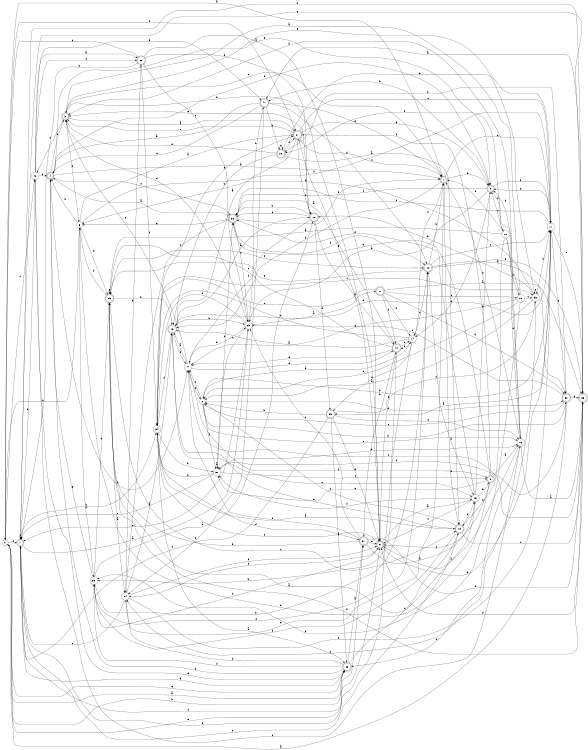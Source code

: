 digraph n33_1 {
__start0 [label="" shape="none"];

rankdir=LR;
size="8,5";

s0 [style="filled", color="black", fillcolor="white" shape="circle", label="0"];
s1 [style="rounded,filled", color="black", fillcolor="white" shape="doublecircle", label="1"];
s2 [style="filled", color="black", fillcolor="white" shape="circle", label="2"];
s3 [style="rounded,filled", color="black", fillcolor="white" shape="doublecircle", label="3"];
s4 [style="rounded,filled", color="black", fillcolor="white" shape="doublecircle", label="4"];
s5 [style="rounded,filled", color="black", fillcolor="white" shape="doublecircle", label="5"];
s6 [style="filled", color="black", fillcolor="white" shape="circle", label="6"];
s7 [style="rounded,filled", color="black", fillcolor="white" shape="doublecircle", label="7"];
s8 [style="rounded,filled", color="black", fillcolor="white" shape="doublecircle", label="8"];
s9 [style="rounded,filled", color="black", fillcolor="white" shape="doublecircle", label="9"];
s10 [style="filled", color="black", fillcolor="white" shape="circle", label="10"];
s11 [style="filled", color="black", fillcolor="white" shape="circle", label="11"];
s12 [style="rounded,filled", color="black", fillcolor="white" shape="doublecircle", label="12"];
s13 [style="rounded,filled", color="black", fillcolor="white" shape="doublecircle", label="13"];
s14 [style="filled", color="black", fillcolor="white" shape="circle", label="14"];
s15 [style="filled", color="black", fillcolor="white" shape="circle", label="15"];
s16 [style="filled", color="black", fillcolor="white" shape="circle", label="16"];
s17 [style="filled", color="black", fillcolor="white" shape="circle", label="17"];
s18 [style="rounded,filled", color="black", fillcolor="white" shape="doublecircle", label="18"];
s19 [style="rounded,filled", color="black", fillcolor="white" shape="doublecircle", label="19"];
s20 [style="rounded,filled", color="black", fillcolor="white" shape="doublecircle", label="20"];
s21 [style="rounded,filled", color="black", fillcolor="white" shape="doublecircle", label="21"];
s22 [style="filled", color="black", fillcolor="white" shape="circle", label="22"];
s23 [style="filled", color="black", fillcolor="white" shape="circle", label="23"];
s24 [style="filled", color="black", fillcolor="white" shape="circle", label="24"];
s25 [style="rounded,filled", color="black", fillcolor="white" shape="doublecircle", label="25"];
s26 [style="rounded,filled", color="black", fillcolor="white" shape="doublecircle", label="26"];
s27 [style="rounded,filled", color="black", fillcolor="white" shape="doublecircle", label="27"];
s28 [style="rounded,filled", color="black", fillcolor="white" shape="doublecircle", label="28"];
s29 [style="filled", color="black", fillcolor="white" shape="circle", label="29"];
s30 [style="rounded,filled", color="black", fillcolor="white" shape="doublecircle", label="30"];
s31 [style="filled", color="black", fillcolor="white" shape="circle", label="31"];
s32 [style="rounded,filled", color="black", fillcolor="white" shape="doublecircle", label="32"];
s33 [style="filled", color="black", fillcolor="white" shape="circle", label="33"];
s34 [style="filled", color="black", fillcolor="white" shape="circle", label="34"];
s35 [style="rounded,filled", color="black", fillcolor="white" shape="doublecircle", label="35"];
s36 [style="rounded,filled", color="black", fillcolor="white" shape="doublecircle", label="36"];
s37 [style="rounded,filled", color="black", fillcolor="white" shape="doublecircle", label="37"];
s38 [style="rounded,filled", color="black", fillcolor="white" shape="doublecircle", label="38"];
s39 [style="filled", color="black", fillcolor="white" shape="circle", label="39"];
s40 [style="rounded,filled", color="black", fillcolor="white" shape="doublecircle", label="40"];
s0 -> s38 [label="a"];
s0 -> s38 [label="b"];
s0 -> s22 [label="c"];
s0 -> s21 [label="d"];
s0 -> s9 [label="e"];
s0 -> s1 [label="f"];
s1 -> s23 [label="a"];
s1 -> s34 [label="b"];
s1 -> s1 [label="c"];
s1 -> s38 [label="d"];
s1 -> s22 [label="e"];
s1 -> s37 [label="f"];
s2 -> s14 [label="a"];
s2 -> s30 [label="b"];
s2 -> s11 [label="c"];
s2 -> s30 [label="d"];
s2 -> s16 [label="e"];
s2 -> s31 [label="f"];
s3 -> s21 [label="a"];
s3 -> s9 [label="b"];
s3 -> s7 [label="c"];
s3 -> s6 [label="d"];
s3 -> s33 [label="e"];
s3 -> s22 [label="f"];
s4 -> s7 [label="a"];
s4 -> s3 [label="b"];
s4 -> s32 [label="c"];
s4 -> s11 [label="d"];
s4 -> s5 [label="e"];
s4 -> s5 [label="f"];
s5 -> s23 [label="a"];
s5 -> s40 [label="b"];
s5 -> s32 [label="c"];
s5 -> s10 [label="d"];
s5 -> s14 [label="e"];
s5 -> s17 [label="f"];
s6 -> s21 [label="a"];
s6 -> s4 [label="b"];
s6 -> s0 [label="c"];
s6 -> s39 [label="d"];
s6 -> s25 [label="e"];
s6 -> s17 [label="f"];
s7 -> s0 [label="a"];
s7 -> s13 [label="b"];
s7 -> s17 [label="c"];
s7 -> s5 [label="d"];
s7 -> s19 [label="e"];
s7 -> s14 [label="f"];
s8 -> s16 [label="a"];
s8 -> s32 [label="b"];
s8 -> s9 [label="c"];
s8 -> s6 [label="d"];
s8 -> s31 [label="e"];
s8 -> s21 [label="f"];
s9 -> s15 [label="a"];
s9 -> s17 [label="b"];
s9 -> s34 [label="c"];
s9 -> s24 [label="d"];
s9 -> s21 [label="e"];
s9 -> s12 [label="f"];
s10 -> s25 [label="a"];
s10 -> s29 [label="b"];
s10 -> s5 [label="c"];
s10 -> s16 [label="d"];
s10 -> s19 [label="e"];
s10 -> s7 [label="f"];
s11 -> s13 [label="a"];
s11 -> s2 [label="b"];
s11 -> s3 [label="c"];
s11 -> s12 [label="d"];
s11 -> s23 [label="e"];
s11 -> s8 [label="f"];
s12 -> s32 [label="a"];
s12 -> s37 [label="b"];
s12 -> s25 [label="c"];
s12 -> s11 [label="d"];
s12 -> s14 [label="e"];
s12 -> s1 [label="f"];
s13 -> s18 [label="a"];
s13 -> s23 [label="b"];
s13 -> s15 [label="c"];
s13 -> s17 [label="d"];
s13 -> s19 [label="e"];
s13 -> s11 [label="f"];
s14 -> s13 [label="a"];
s14 -> s39 [label="b"];
s14 -> s20 [label="c"];
s14 -> s34 [label="d"];
s14 -> s12 [label="e"];
s14 -> s35 [label="f"];
s15 -> s25 [label="a"];
s15 -> s5 [label="b"];
s15 -> s9 [label="c"];
s15 -> s32 [label="d"];
s15 -> s8 [label="e"];
s15 -> s31 [label="f"];
s16 -> s36 [label="a"];
s16 -> s3 [label="b"];
s16 -> s38 [label="c"];
s16 -> s9 [label="d"];
s16 -> s7 [label="e"];
s16 -> s28 [label="f"];
s17 -> s35 [label="a"];
s17 -> s2 [label="b"];
s17 -> s30 [label="c"];
s17 -> s5 [label="d"];
s17 -> s36 [label="e"];
s17 -> s32 [label="f"];
s18 -> s12 [label="a"];
s18 -> s32 [label="b"];
s18 -> s32 [label="c"];
s18 -> s35 [label="d"];
s18 -> s3 [label="e"];
s18 -> s11 [label="f"];
s19 -> s34 [label="a"];
s19 -> s2 [label="b"];
s19 -> s36 [label="c"];
s19 -> s39 [label="d"];
s19 -> s1 [label="e"];
s19 -> s15 [label="f"];
s20 -> s30 [label="a"];
s20 -> s7 [label="b"];
s20 -> s17 [label="c"];
s20 -> s15 [label="d"];
s20 -> s25 [label="e"];
s20 -> s36 [label="f"];
s21 -> s13 [label="a"];
s21 -> s18 [label="b"];
s21 -> s17 [label="c"];
s21 -> s5 [label="d"];
s21 -> s3 [label="e"];
s21 -> s7 [label="f"];
s22 -> s26 [label="a"];
s22 -> s4 [label="b"];
s22 -> s16 [label="c"];
s22 -> s40 [label="d"];
s22 -> s38 [label="e"];
s22 -> s26 [label="f"];
s23 -> s27 [label="a"];
s23 -> s40 [label="b"];
s23 -> s31 [label="c"];
s23 -> s3 [label="d"];
s23 -> s1 [label="e"];
s23 -> s34 [label="f"];
s24 -> s13 [label="a"];
s24 -> s26 [label="b"];
s24 -> s1 [label="c"];
s24 -> s9 [label="d"];
s24 -> s7 [label="e"];
s24 -> s17 [label="f"];
s25 -> s24 [label="a"];
s25 -> s13 [label="b"];
s25 -> s19 [label="c"];
s25 -> s6 [label="d"];
s25 -> s25 [label="e"];
s25 -> s20 [label="f"];
s26 -> s9 [label="a"];
s26 -> s1 [label="b"];
s26 -> s0 [label="c"];
s26 -> s18 [label="d"];
s26 -> s23 [label="e"];
s26 -> s34 [label="f"];
s27 -> s36 [label="a"];
s27 -> s14 [label="b"];
s27 -> s29 [label="c"];
s27 -> s30 [label="d"];
s27 -> s34 [label="e"];
s27 -> s12 [label="f"];
s28 -> s19 [label="a"];
s28 -> s13 [label="b"];
s28 -> s28 [label="c"];
s28 -> s3 [label="d"];
s28 -> s17 [label="e"];
s28 -> s21 [label="f"];
s29 -> s3 [label="a"];
s29 -> s39 [label="b"];
s29 -> s33 [label="c"];
s29 -> s2 [label="d"];
s29 -> s11 [label="e"];
s29 -> s5 [label="f"];
s30 -> s0 [label="a"];
s30 -> s28 [label="b"];
s30 -> s2 [label="c"];
s30 -> s36 [label="d"];
s30 -> s23 [label="e"];
s30 -> s31 [label="f"];
s31 -> s31 [label="a"];
s31 -> s34 [label="b"];
s31 -> s8 [label="c"];
s31 -> s16 [label="d"];
s31 -> s1 [label="e"];
s31 -> s32 [label="f"];
s32 -> s4 [label="a"];
s32 -> s7 [label="b"];
s32 -> s24 [label="c"];
s32 -> s20 [label="d"];
s32 -> s6 [label="e"];
s32 -> s23 [label="f"];
s33 -> s2 [label="a"];
s33 -> s17 [label="b"];
s33 -> s33 [label="c"];
s33 -> s6 [label="d"];
s33 -> s18 [label="e"];
s33 -> s24 [label="f"];
s34 -> s38 [label="a"];
s34 -> s31 [label="b"];
s34 -> s33 [label="c"];
s34 -> s37 [label="d"];
s34 -> s21 [label="e"];
s34 -> s13 [label="f"];
s35 -> s38 [label="a"];
s35 -> s2 [label="b"];
s35 -> s16 [label="c"];
s35 -> s33 [label="d"];
s35 -> s9 [label="e"];
s35 -> s1 [label="f"];
s36 -> s40 [label="a"];
s36 -> s1 [label="b"];
s36 -> s11 [label="c"];
s36 -> s9 [label="d"];
s36 -> s1 [label="e"];
s36 -> s25 [label="f"];
s37 -> s15 [label="a"];
s37 -> s25 [label="b"];
s37 -> s23 [label="c"];
s37 -> s11 [label="d"];
s37 -> s9 [label="e"];
s37 -> s36 [label="f"];
s38 -> s37 [label="a"];
s38 -> s4 [label="b"];
s38 -> s19 [label="c"];
s38 -> s24 [label="d"];
s38 -> s0 [label="e"];
s38 -> s39 [label="f"];
s39 -> s18 [label="a"];
s39 -> s20 [label="b"];
s39 -> s25 [label="c"];
s39 -> s9 [label="d"];
s39 -> s4 [label="e"];
s39 -> s20 [label="f"];
s40 -> s4 [label="a"];
s40 -> s28 [label="b"];
s40 -> s4 [label="c"];
s40 -> s20 [label="d"];
s40 -> s7 [label="e"];
s40 -> s24 [label="f"];

}